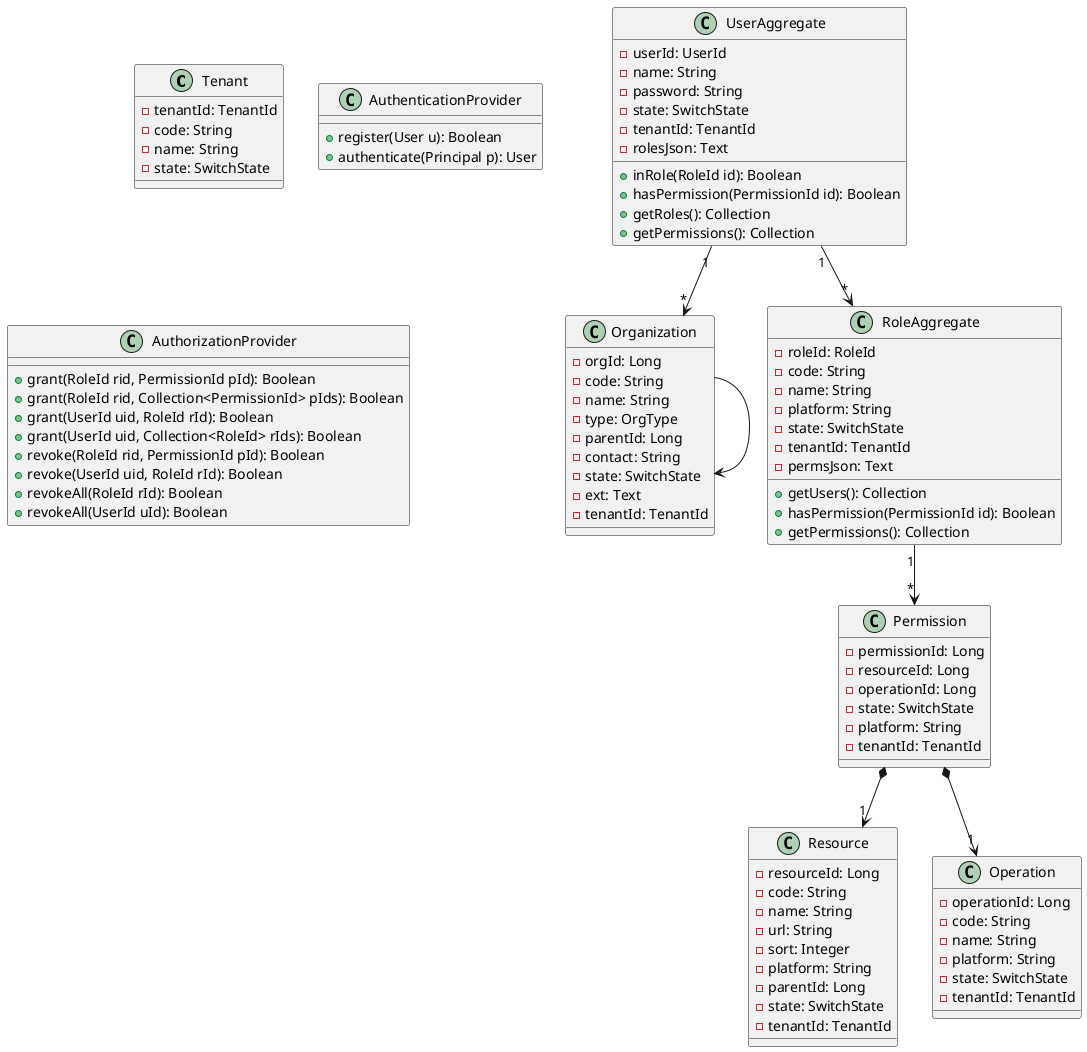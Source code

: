 @startuml 组织与权限

class Tenant {
    - tenantId: TenantId
    - code: String
    - name: String
    - state: SwitchState
'    - createdAt: Long
'    - updatedAt: Long
'    - createdBy: UserId
'    - updatedBy: UserId
}
class Organization {
     - orgId: Long
     - code: String
     - name: String
     - type: OrgType
     - parentId: Long
     - contact: String
     - state: SwitchState
     - ext: Text
     - tenantId: TenantId
 '    - createdAt: Long
 '    - updatedAt: Long
 '    - createdBy: UserId
 '    - updatedBy: UserId
 }
class AuthenticationProvider {
    + register(User u): Boolean
    + authenticate(Principal p): User
}
class AuthorizationProvider {
    + grant(RoleId rid, PermissionId pId): Boolean
    + grant(RoleId rid, Collection<PermissionId> pIds): Boolean
    + grant(UserId uid, RoleId rId): Boolean
    + grant(UserId uid, Collection<RoleId> rIds): Boolean
    + revoke(RoleId rid, PermissionId pId): Boolean
    + revoke(UserId uid, RoleId rId): Boolean
    + revokeAll(RoleId rId): Boolean
    + revokeAll(UserId uId): Boolean
}
class UserAggregate {
    - userId: UserId
    - name: String
    - password: String
    - state: SwitchState
    - tenantId: TenantId
    - rolesJson: Text
'    - createdAt: Long
'    - updatedAt: Long
'    - createdBy: UserId
'    - updatedBy: UserId
    + inRole(RoleId id): Boolean
    + hasPermission(PermissionId id): Boolean
    + getRoles(): Collection
    + getPermissions(): Collection
}
class RoleAggregate {
    - roleId: RoleId
    - code: String
    - name: String
    - platform: String
    - state: SwitchState
    - tenantId: TenantId
    - permsJson: Text
'    - createdAt: Long 创建时间
'    - updatedAt: Long 更新时间
'    - createdBy: UserId 创建人
'    - updatedBy: UserId 更新人
    + getUsers(): Collection
    + hasPermission(PermissionId id): Boolean
    + getPermissions(): Collection
}
class Permission {
    - permissionId: Long
    - resourceId: Long
    - operationId: Long
    - state: SwitchState
    - platform: String
    - tenantId: TenantId
'    - createdAt: Long
'    - updatedAt: Long
'    - createdBy: UserId
'    - updatedBy: UserId
}
class Resource {
    - resourceId: Long
    - code: String
    - name: String
    - url: String
    - sort: Integer
    - platform: String
    - parentId: Long
    - state: SwitchState
    - tenantId: TenantId
'    - createdAt: Long
'    - updatedAt: Long
'    - createdBy: UserId
'    - updatedBy: UserId
}
class Operation {
    - operationId: Long
    - code: String
    - name: String
    - platform: String
    - state: SwitchState
    - tenantId: TenantId
'    - createdAt: Long
'    - updatedAt: Long
'    - createdBy: UserId
'    - updatedBy: UserId
}

Organization --> Organization
UserAggregate "1"-->"*" Organization
UserAggregate "1"-->"*" RoleAggregate
RoleAggregate "1"-->"*" Permission
Permission *-->"1" Resource
Permission *-->"1" Operation

@enduml